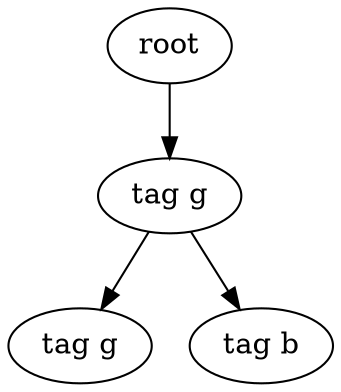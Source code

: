 digraph Tree{
0[label="root"];
0->00
00[label="tag g"];
00->000
000[label="tag g"];
00->001
001[label="tag b"];
}
